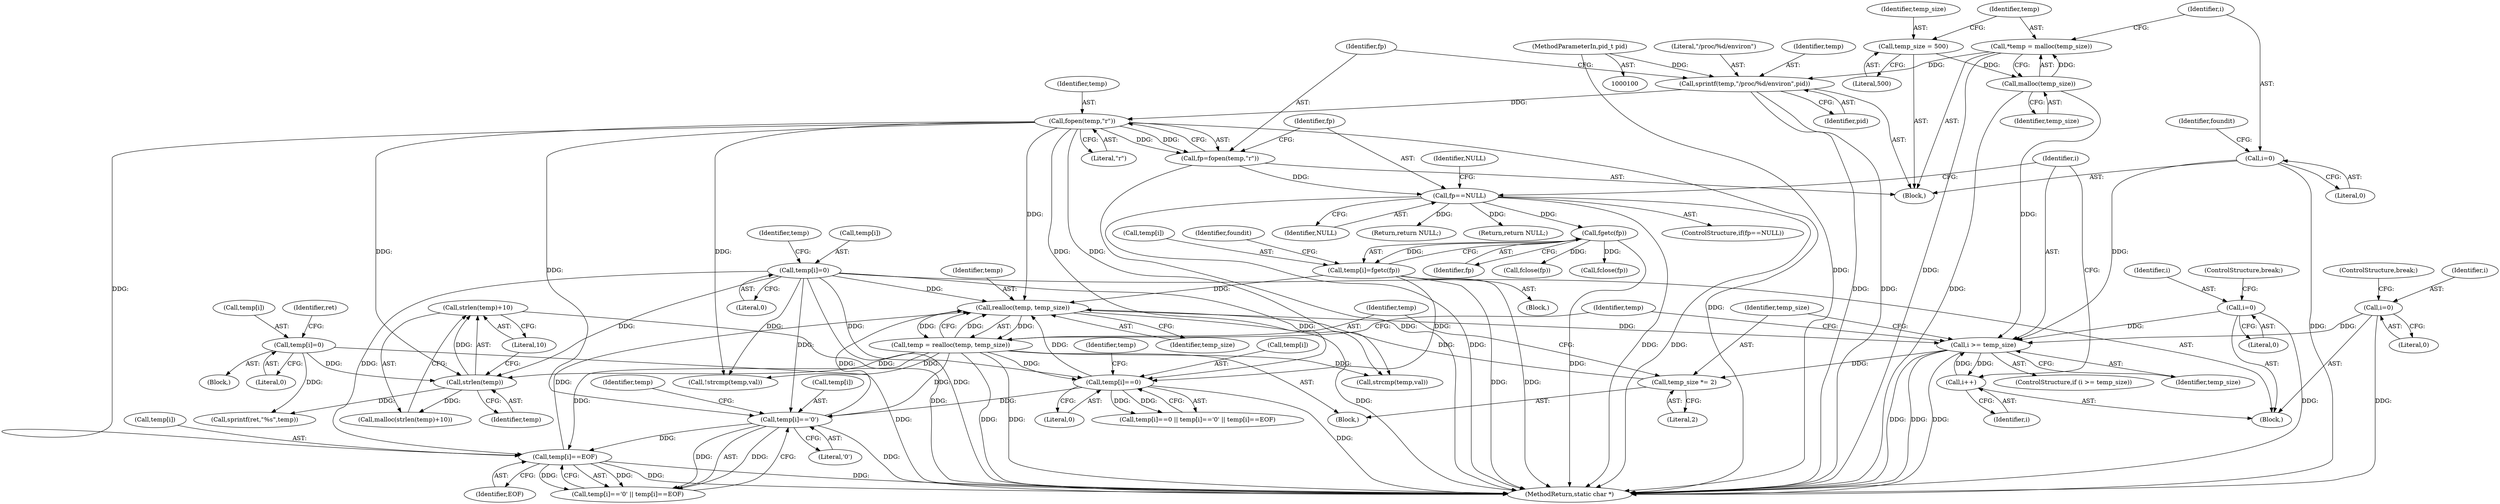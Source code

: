 digraph "0_das_watchdog_bd20bb02e75e2c0483832b52f2577253febfb690@API" {
"1000190" [label="(Call,strlen(temp)+10)"];
"1000191" [label="(Call,strlen(temp))"];
"1000128" [label="(Call,fopen(temp,\"r\"))"];
"1000122" [label="(Call,sprintf(temp,\"/proc/%d/environ\",pid))"];
"1000109" [label="(Call,*temp = malloc(temp_size))"];
"1000111" [label="(Call,malloc(temp_size))"];
"1000105" [label="(Call,temp_size = 500)"];
"1000101" [label="(MethodParameterIn,pid_t pid)"];
"1000147" [label="(Call,temp = realloc(temp, temp_size))"];
"1000149" [label="(Call,realloc(temp, temp_size))"];
"1000213" [label="(Call,temp[i]=0)"];
"1000152" [label="(Call,temp[i]=fgetc(fp))"];
"1000156" [label="(Call,fgetc(fp))"];
"1000132" [label="(Call,fp==NULL)"];
"1000126" [label="(Call,fp=fopen(temp,\"r\"))"];
"1000170" [label="(Call,temp[i]=='\0')"];
"1000164" [label="(Call,temp[i]==0)"];
"1000175" [label="(Call,temp[i]==EOF)"];
"1000144" [label="(Call,temp_size *= 2)"];
"1000140" [label="(Call,i >= temp_size)"];
"1000232" [label="(Call,i=0)"];
"1000114" [label="(Call,i=0)"];
"1000237" [label="(Call,i++)"];
"1000227" [label="(Call,i=0)"];
"1000182" [label="(Call,temp[i]=0)"];
"1000189" [label="(Call,malloc(strlen(temp)+10))"];
"1000109" [label="(Call,*temp = malloc(temp_size))"];
"1000235" [label="(ControlStructure,break;)"];
"1000114" [label="(Call,i=0)"];
"1000180" [label="(Block,)"];
"1000127" [label="(Identifier,fp)"];
"1000230" [label="(ControlStructure,break;)"];
"1000191" [label="(Call,strlen(temp))"];
"1000176" [label="(Call,temp[i])"];
"1000131" [label="(ControlStructure,if(fp==NULL))"];
"1000128" [label="(Call,fopen(temp,\"r\"))"];
"1000175" [label="(Call,temp[i]==EOF)"];
"1000161" [label="(Identifier,foundit)"];
"1000134" [label="(Identifier,NULL)"];
"1000139" [label="(ControlStructure,if (i >= temp_size))"];
"1000122" [label="(Call,sprintf(temp,\"/proc/%d/environ\",pid))"];
"1000103" [label="(Block,)"];
"1000154" [label="(Identifier,temp)"];
"1000153" [label="(Call,temp[i])"];
"1000188" [label="(Identifier,ret)"];
"1000116" [label="(Literal,0)"];
"1000206" [label="(Block,)"];
"1000125" [label="(Identifier,pid)"];
"1000182" [label="(Call,temp[i]=0)"];
"1000101" [label="(MethodParameterIn,pid_t pid)"];
"1000179" [label="(Identifier,EOF)"];
"1000232" [label="(Call,i=0)"];
"1000136" [label="(Identifier,NULL)"];
"1000144" [label="(Call,temp_size *= 2)"];
"1000174" [label="(Literal,'\0')"];
"1000147" [label="(Call,temp = realloc(temp, temp_size))"];
"1000150" [label="(Identifier,temp)"];
"1000112" [label="(Identifier,temp_size)"];
"1000227" [label="(Call,i=0)"];
"1000165" [label="(Call,temp[i])"];
"1000238" [label="(Identifier,i)"];
"1000172" [label="(Identifier,temp)"];
"1000217" [label="(Literal,0)"];
"1000234" [label="(Literal,0)"];
"1000169" [label="(Call,temp[i]=='\0' || temp[i]==EOF)"];
"1000164" [label="(Call,temp[i]==0)"];
"1000143" [label="(Block,)"];
"1000126" [label="(Call,fp=fopen(temp,\"r\"))"];
"1000132" [label="(Call,fp==NULL)"];
"1000105" [label="(Call,temp_size = 500)"];
"1000140" [label="(Call,i >= temp_size)"];
"1000130" [label="(Literal,\"r\")"];
"1000142" [label="(Identifier,temp_size)"];
"1000106" [label="(Identifier,temp_size)"];
"1000151" [label="(Identifier,temp_size)"];
"1000221" [label="(Identifier,temp)"];
"1000237" [label="(Call,i++)"];
"1000110" [label="(Identifier,temp)"];
"1000115" [label="(Identifier,i)"];
"1000133" [label="(Identifier,fp)"];
"1000141" [label="(Identifier,i)"];
"1000193" [label="(Literal,10)"];
"1000129" [label="(Identifier,temp)"];
"1000190" [label="(Call,strlen(temp)+10)"];
"1000186" [label="(Literal,0)"];
"1000208" [label="(Call,fclose(fp))"];
"1000156" [label="(Call,fgetc(fp))"];
"1000198" [label="(Call,fclose(fp))"];
"1000239" [label="(MethodReturn,static char *)"];
"1000192" [label="(Identifier,temp)"];
"1000183" [label="(Call,temp[i])"];
"1000210" [label="(Return,return NULL;)"];
"1000107" [label="(Literal,500)"];
"1000214" [label="(Call,temp[i])"];
"1000177" [label="(Identifier,temp)"];
"1000233" [label="(Identifier,i)"];
"1000171" [label="(Call,temp[i])"];
"1000146" [label="(Literal,2)"];
"1000111" [label="(Call,malloc(temp_size))"];
"1000220" [label="(Call,strcmp(temp,val))"];
"1000138" [label="(Block,)"];
"1000219" [label="(Call,!strcmp(temp,val))"];
"1000170" [label="(Call,temp[i]=='\0')"];
"1000145" [label="(Identifier,temp_size)"];
"1000163" [label="(Call,temp[i]==0 || temp[i]=='\0' || temp[i]==EOF)"];
"1000157" [label="(Identifier,fp)"];
"1000194" [label="(Call,sprintf(ret,\"%s\",temp))"];
"1000119" [label="(Identifier,foundit)"];
"1000124" [label="(Literal,\"/proc/%d/environ\")"];
"1000213" [label="(Call,temp[i]=0)"];
"1000135" [label="(Return,return NULL;)"];
"1000123" [label="(Identifier,temp)"];
"1000168" [label="(Literal,0)"];
"1000152" [label="(Call,temp[i]=fgetc(fp))"];
"1000149" [label="(Call,realloc(temp, temp_size))"];
"1000228" [label="(Identifier,i)"];
"1000148" [label="(Identifier,temp)"];
"1000229" [label="(Literal,0)"];
"1000190" -> "1000189"  [label="AST: "];
"1000190" -> "1000193"  [label="CFG: "];
"1000191" -> "1000190"  [label="AST: "];
"1000193" -> "1000190"  [label="AST: "];
"1000189" -> "1000190"  [label="CFG: "];
"1000190" -> "1000239"  [label="DDG: "];
"1000191" -> "1000190"  [label="DDG: "];
"1000191" -> "1000192"  [label="CFG: "];
"1000192" -> "1000191"  [label="AST: "];
"1000193" -> "1000191"  [label="CFG: "];
"1000191" -> "1000189"  [label="DDG: "];
"1000128" -> "1000191"  [label="DDG: "];
"1000147" -> "1000191"  [label="DDG: "];
"1000182" -> "1000191"  [label="DDG: "];
"1000213" -> "1000191"  [label="DDG: "];
"1000191" -> "1000194"  [label="DDG: "];
"1000128" -> "1000126"  [label="AST: "];
"1000128" -> "1000130"  [label="CFG: "];
"1000129" -> "1000128"  [label="AST: "];
"1000130" -> "1000128"  [label="AST: "];
"1000126" -> "1000128"  [label="CFG: "];
"1000128" -> "1000239"  [label="DDG: "];
"1000128" -> "1000126"  [label="DDG: "];
"1000128" -> "1000126"  [label="DDG: "];
"1000122" -> "1000128"  [label="DDG: "];
"1000128" -> "1000149"  [label="DDG: "];
"1000128" -> "1000164"  [label="DDG: "];
"1000128" -> "1000170"  [label="DDG: "];
"1000128" -> "1000175"  [label="DDG: "];
"1000128" -> "1000219"  [label="DDG: "];
"1000128" -> "1000220"  [label="DDG: "];
"1000122" -> "1000103"  [label="AST: "];
"1000122" -> "1000125"  [label="CFG: "];
"1000123" -> "1000122"  [label="AST: "];
"1000124" -> "1000122"  [label="AST: "];
"1000125" -> "1000122"  [label="AST: "];
"1000127" -> "1000122"  [label="CFG: "];
"1000122" -> "1000239"  [label="DDG: "];
"1000122" -> "1000239"  [label="DDG: "];
"1000109" -> "1000122"  [label="DDG: "];
"1000101" -> "1000122"  [label="DDG: "];
"1000109" -> "1000103"  [label="AST: "];
"1000109" -> "1000111"  [label="CFG: "];
"1000110" -> "1000109"  [label="AST: "];
"1000111" -> "1000109"  [label="AST: "];
"1000115" -> "1000109"  [label="CFG: "];
"1000109" -> "1000239"  [label="DDG: "];
"1000111" -> "1000109"  [label="DDG: "];
"1000111" -> "1000112"  [label="CFG: "];
"1000112" -> "1000111"  [label="AST: "];
"1000111" -> "1000239"  [label="DDG: "];
"1000105" -> "1000111"  [label="DDG: "];
"1000111" -> "1000140"  [label="DDG: "];
"1000105" -> "1000103"  [label="AST: "];
"1000105" -> "1000107"  [label="CFG: "];
"1000106" -> "1000105"  [label="AST: "];
"1000107" -> "1000105"  [label="AST: "];
"1000110" -> "1000105"  [label="CFG: "];
"1000101" -> "1000100"  [label="AST: "];
"1000101" -> "1000239"  [label="DDG: "];
"1000147" -> "1000143"  [label="AST: "];
"1000147" -> "1000149"  [label="CFG: "];
"1000148" -> "1000147"  [label="AST: "];
"1000149" -> "1000147"  [label="AST: "];
"1000154" -> "1000147"  [label="CFG: "];
"1000147" -> "1000239"  [label="DDG: "];
"1000147" -> "1000239"  [label="DDG: "];
"1000149" -> "1000147"  [label="DDG: "];
"1000149" -> "1000147"  [label="DDG: "];
"1000147" -> "1000149"  [label="DDG: "];
"1000147" -> "1000164"  [label="DDG: "];
"1000147" -> "1000170"  [label="DDG: "];
"1000147" -> "1000175"  [label="DDG: "];
"1000147" -> "1000219"  [label="DDG: "];
"1000147" -> "1000220"  [label="DDG: "];
"1000149" -> "1000151"  [label="CFG: "];
"1000150" -> "1000149"  [label="AST: "];
"1000151" -> "1000149"  [label="AST: "];
"1000149" -> "1000239"  [label="DDG: "];
"1000149" -> "1000140"  [label="DDG: "];
"1000213" -> "1000149"  [label="DDG: "];
"1000152" -> "1000149"  [label="DDG: "];
"1000170" -> "1000149"  [label="DDG: "];
"1000164" -> "1000149"  [label="DDG: "];
"1000175" -> "1000149"  [label="DDG: "];
"1000144" -> "1000149"  [label="DDG: "];
"1000213" -> "1000206"  [label="AST: "];
"1000213" -> "1000217"  [label="CFG: "];
"1000214" -> "1000213"  [label="AST: "];
"1000217" -> "1000213"  [label="AST: "];
"1000221" -> "1000213"  [label="CFG: "];
"1000213" -> "1000239"  [label="DDG: "];
"1000213" -> "1000164"  [label="DDG: "];
"1000213" -> "1000170"  [label="DDG: "];
"1000213" -> "1000175"  [label="DDG: "];
"1000213" -> "1000219"  [label="DDG: "];
"1000213" -> "1000220"  [label="DDG: "];
"1000152" -> "1000138"  [label="AST: "];
"1000152" -> "1000156"  [label="CFG: "];
"1000153" -> "1000152"  [label="AST: "];
"1000156" -> "1000152"  [label="AST: "];
"1000161" -> "1000152"  [label="CFG: "];
"1000152" -> "1000239"  [label="DDG: "];
"1000152" -> "1000239"  [label="DDG: "];
"1000156" -> "1000152"  [label="DDG: "];
"1000152" -> "1000164"  [label="DDG: "];
"1000156" -> "1000157"  [label="CFG: "];
"1000157" -> "1000156"  [label="AST: "];
"1000156" -> "1000239"  [label="DDG: "];
"1000132" -> "1000156"  [label="DDG: "];
"1000156" -> "1000198"  [label="DDG: "];
"1000156" -> "1000208"  [label="DDG: "];
"1000132" -> "1000131"  [label="AST: "];
"1000132" -> "1000134"  [label="CFG: "];
"1000133" -> "1000132"  [label="AST: "];
"1000134" -> "1000132"  [label="AST: "];
"1000136" -> "1000132"  [label="CFG: "];
"1000141" -> "1000132"  [label="CFG: "];
"1000132" -> "1000239"  [label="DDG: "];
"1000132" -> "1000239"  [label="DDG: "];
"1000132" -> "1000239"  [label="DDG: "];
"1000126" -> "1000132"  [label="DDG: "];
"1000132" -> "1000135"  [label="DDG: "];
"1000132" -> "1000210"  [label="DDG: "];
"1000126" -> "1000103"  [label="AST: "];
"1000127" -> "1000126"  [label="AST: "];
"1000133" -> "1000126"  [label="CFG: "];
"1000126" -> "1000239"  [label="DDG: "];
"1000170" -> "1000169"  [label="AST: "];
"1000170" -> "1000174"  [label="CFG: "];
"1000171" -> "1000170"  [label="AST: "];
"1000174" -> "1000170"  [label="AST: "];
"1000177" -> "1000170"  [label="CFG: "];
"1000169" -> "1000170"  [label="CFG: "];
"1000170" -> "1000239"  [label="DDG: "];
"1000170" -> "1000169"  [label="DDG: "];
"1000170" -> "1000169"  [label="DDG: "];
"1000164" -> "1000170"  [label="DDG: "];
"1000170" -> "1000175"  [label="DDG: "];
"1000164" -> "1000163"  [label="AST: "];
"1000164" -> "1000168"  [label="CFG: "];
"1000165" -> "1000164"  [label="AST: "];
"1000168" -> "1000164"  [label="AST: "];
"1000172" -> "1000164"  [label="CFG: "];
"1000163" -> "1000164"  [label="CFG: "];
"1000164" -> "1000239"  [label="DDG: "];
"1000164" -> "1000163"  [label="DDG: "];
"1000164" -> "1000163"  [label="DDG: "];
"1000175" -> "1000169"  [label="AST: "];
"1000175" -> "1000179"  [label="CFG: "];
"1000176" -> "1000175"  [label="AST: "];
"1000179" -> "1000175"  [label="AST: "];
"1000169" -> "1000175"  [label="CFG: "];
"1000175" -> "1000239"  [label="DDG: "];
"1000175" -> "1000239"  [label="DDG: "];
"1000175" -> "1000169"  [label="DDG: "];
"1000175" -> "1000169"  [label="DDG: "];
"1000144" -> "1000143"  [label="AST: "];
"1000144" -> "1000146"  [label="CFG: "];
"1000145" -> "1000144"  [label="AST: "];
"1000146" -> "1000144"  [label="AST: "];
"1000148" -> "1000144"  [label="CFG: "];
"1000140" -> "1000144"  [label="DDG: "];
"1000140" -> "1000139"  [label="AST: "];
"1000140" -> "1000142"  [label="CFG: "];
"1000141" -> "1000140"  [label="AST: "];
"1000142" -> "1000140"  [label="AST: "];
"1000145" -> "1000140"  [label="CFG: "];
"1000154" -> "1000140"  [label="CFG: "];
"1000140" -> "1000239"  [label="DDG: "];
"1000140" -> "1000239"  [label="DDG: "];
"1000140" -> "1000239"  [label="DDG: "];
"1000232" -> "1000140"  [label="DDG: "];
"1000114" -> "1000140"  [label="DDG: "];
"1000237" -> "1000140"  [label="DDG: "];
"1000227" -> "1000140"  [label="DDG: "];
"1000140" -> "1000237"  [label="DDG: "];
"1000232" -> "1000206"  [label="AST: "];
"1000232" -> "1000234"  [label="CFG: "];
"1000233" -> "1000232"  [label="AST: "];
"1000234" -> "1000232"  [label="AST: "];
"1000235" -> "1000232"  [label="CFG: "];
"1000232" -> "1000239"  [label="DDG: "];
"1000114" -> "1000103"  [label="AST: "];
"1000114" -> "1000116"  [label="CFG: "];
"1000115" -> "1000114"  [label="AST: "];
"1000116" -> "1000114"  [label="AST: "];
"1000119" -> "1000114"  [label="CFG: "];
"1000114" -> "1000239"  [label="DDG: "];
"1000237" -> "1000206"  [label="AST: "];
"1000237" -> "1000238"  [label="CFG: "];
"1000238" -> "1000237"  [label="AST: "];
"1000141" -> "1000237"  [label="CFG: "];
"1000227" -> "1000206"  [label="AST: "];
"1000227" -> "1000229"  [label="CFG: "];
"1000228" -> "1000227"  [label="AST: "];
"1000229" -> "1000227"  [label="AST: "];
"1000230" -> "1000227"  [label="CFG: "];
"1000227" -> "1000239"  [label="DDG: "];
"1000182" -> "1000180"  [label="AST: "];
"1000182" -> "1000186"  [label="CFG: "];
"1000183" -> "1000182"  [label="AST: "];
"1000186" -> "1000182"  [label="AST: "];
"1000188" -> "1000182"  [label="CFG: "];
"1000182" -> "1000239"  [label="DDG: "];
"1000182" -> "1000194"  [label="DDG: "];
}
